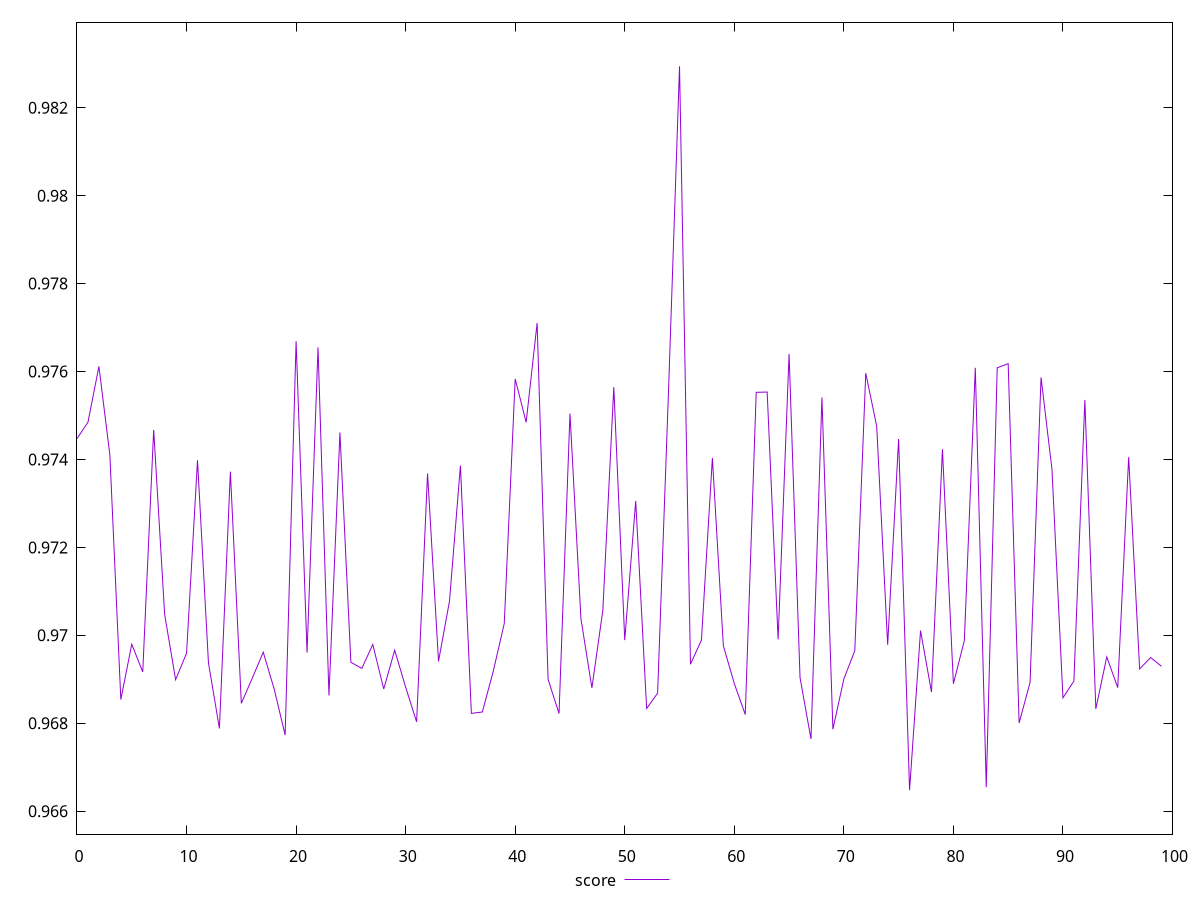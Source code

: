 reset
set terminal svg size 640, 490 enhanced background rgb 'white'
set output "reprap/speed-index/samples/pages+cached+noexternal+noimg/score/values.svg"

$score <<EOF
0 0.9744744093745448
1 0.9748465573479217
2 0.9761156264455089
3 0.9741037397911411
4 0.9685394949271809
5 0.9697985117759897
6 0.9691660906177373
7 0.9746725782466943
8 0.9704776882007132
9 0.9689916750883001
10 0.96959132075758
11 0.9739823581383086
12 0.9693712052011316
13 0.9678828713273007
14 0.9737237374182172
15 0.9684533348852918
16 0.9690258083742207
17 0.969617589049539
18 0.9687777430073965
19 0.9677327131904299
20 0.9766895180947857
21 0.9696084074246614
22 0.9765500337381098
23 0.9686322994701166
24 0.974612961970489
25 0.9693873759883973
26 0.9692485116176949
27 0.9697919981076631
28 0.9687801577917143
29 0.969661650906477
30 0.9688202858470902
31 0.9680330456452497
32 0.9736814828431264
33 0.9694092495190876
34 0.9707737153850603
35 0.9738593543971633
36 0.9682242230854523
37 0.9682568435565291
38 0.9691862994362621
39 0.9702668173742903
40 0.9758314149731623
41 0.9748452467670017
42 0.9771031209579796
43 0.9690017997027571
44 0.9682217404665974
45 0.9750433017118316
46 0.9703778916754542
47 0.9688046904828187
48 0.970568823762361
49 0.9756473696007697
50 0.9698912383569029
51 0.9730550264162277
52 0.9683354984105501
53 0.9686847687850673
54 0.9755828392071706
55 0.9829424472323747
56 0.9693430300595371
57 0.9698911843474847
58 0.9740336144957572
59 0.9697629661538483
60 0.9689035404210773
61 0.9681983202111308
62 0.9755271160185697
63 0.9755329445930472
64 0.9699058737595438
65 0.9764006175303669
66 0.9690400625004875
67 0.967640906545527
68 0.9754084070204628
69 0.9678636641539644
70 0.96900643439535
71 0.9696525632377415
72 0.975963536502445
73 0.9747542443834398
74 0.9697858780543183
75 0.9744644678225931
76 0.9664787269267197
77 0.9701075814310393
78 0.9687093482282876
79 0.9742306888763126
80 0.9688985879095622
81 0.9698825861638569
82 0.9760846858082897
83 0.9665463251687385
84 0.9760849156102821
85 0.9761789395337954
86 0.9680065995955921
87 0.968930582666105
88 0.975865782697255
89 0.9737701819182278
90 0.9685786576499338
91 0.9689595857833166
92 0.975355513100965
93 0.9683274567286471
94 0.9695102380166214
95 0.9688110425409507
96 0.9740519810844266
97 0.9692339351090755
98 0.9694943670611884
99 0.9692953668738549
EOF

set key outside below
set yrange [0.9654787269267197:0.9839424472323747]

plot \
  $score title "score" with line, \


reset